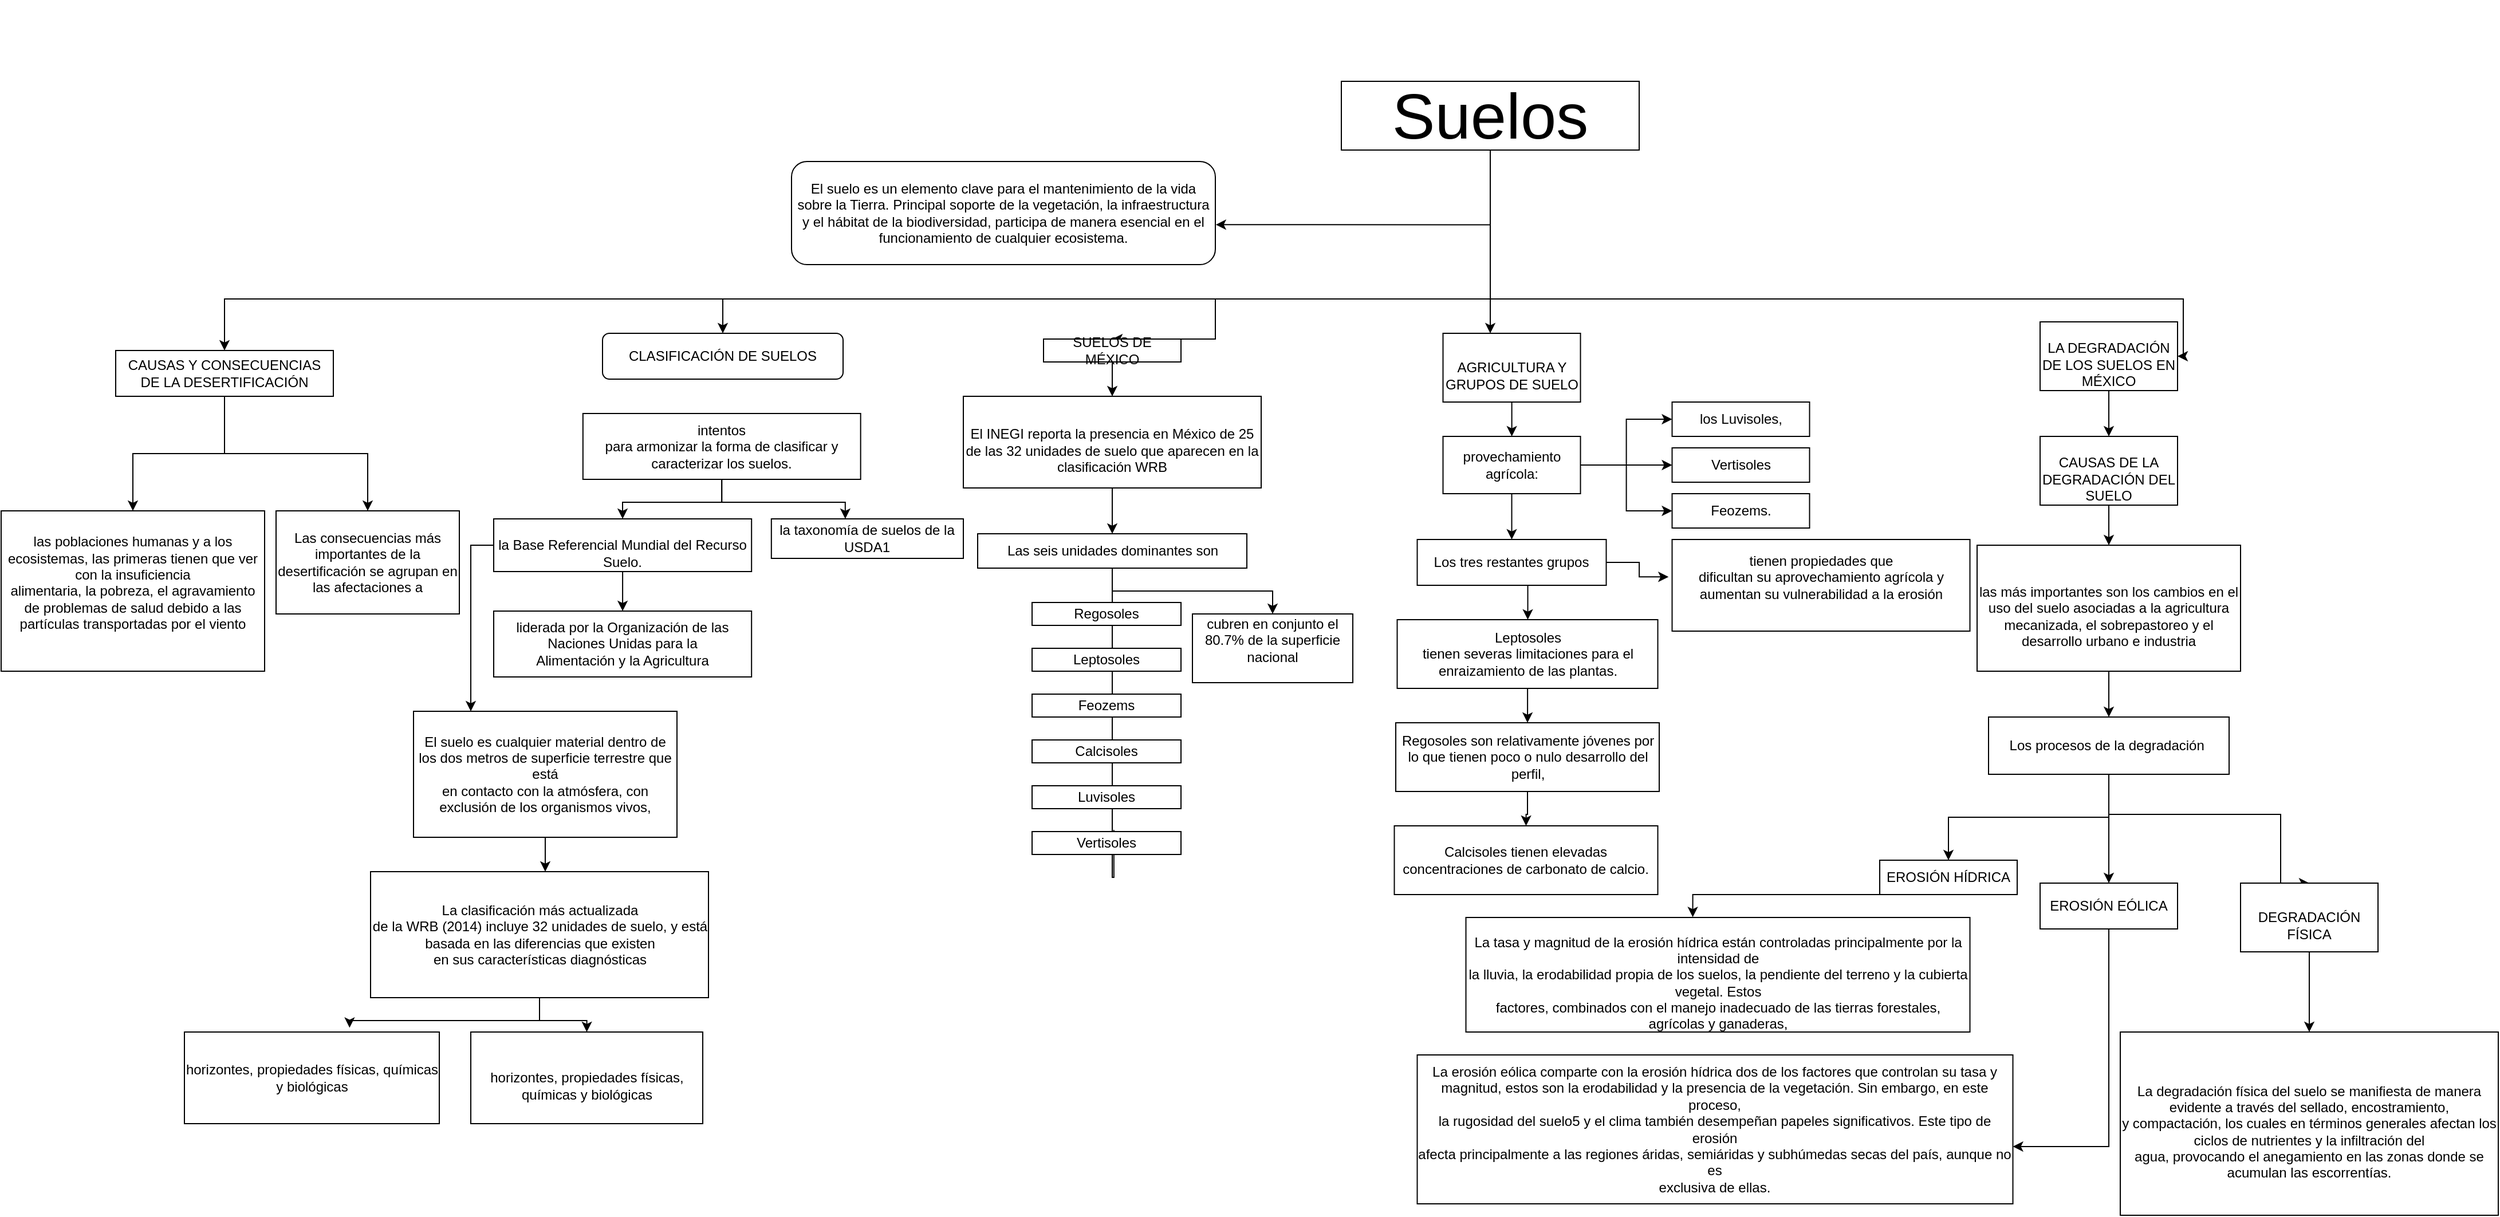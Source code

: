 <mxfile version="20.5.3" type="github">
  <diagram id="YmKn464T9NJOSNIDirGX" name="Página-1">
    <mxGraphModel dx="3390" dy="2097" grid="1" gridSize="10" guides="1" tooltips="1" connect="1" arrows="1" fold="1" page="1" pageScale="1" pageWidth="827" pageHeight="1169" math="0" shadow="0">
      <root>
        <mxCell id="0" />
        <mxCell id="1" parent="0" />
        <mxCell id="Rtp1QOuKAdaOCQPWs-3--43" value="" style="edgeStyle=orthogonalEdgeStyle;rounded=0;orthogonalLoop=1;jettySize=auto;html=1;fontSize=12;" edge="1" parent="1" source="Rtp1QOuKAdaOCQPWs-3--1" target="Rtp1QOuKAdaOCQPWs-3--42">
          <mxGeometry relative="1" as="geometry">
            <Array as="points">
              <mxPoint x="420" y="-200" />
            </Array>
          </mxGeometry>
        </mxCell>
        <mxCell id="Rtp1QOuKAdaOCQPWs-3--87" style="edgeStyle=orthogonalEdgeStyle;rounded=0;orthogonalLoop=1;jettySize=auto;html=1;fontSize=12;" edge="1" parent="1" source="Rtp1QOuKAdaOCQPWs-3--1" target="Rtp1QOuKAdaOCQPWs-3--3">
          <mxGeometry relative="1" as="geometry">
            <Array as="points">
              <mxPoint x="420" y="-250" />
              <mxPoint x="-250" y="-250" />
            </Array>
          </mxGeometry>
        </mxCell>
        <mxCell id="Rtp1QOuKAdaOCQPWs-3--91" style="edgeStyle=orthogonalEdgeStyle;rounded=0;orthogonalLoop=1;jettySize=auto;html=1;entryX=0.5;entryY=0;entryDx=0;entryDy=0;fontSize=12;" edge="1" parent="1" source="Rtp1QOuKAdaOCQPWs-3--1" target="Rtp1QOuKAdaOCQPWs-3--31">
          <mxGeometry relative="1" as="geometry">
            <Array as="points">
              <mxPoint x="420" y="-250" />
              <mxPoint x="180" y="-250" />
            </Array>
          </mxGeometry>
        </mxCell>
        <mxCell id="Rtp1QOuKAdaOCQPWs-3--139" style="edgeStyle=orthogonalEdgeStyle;rounded=0;orthogonalLoop=1;jettySize=auto;html=1;fontSize=12;" edge="1" parent="1" source="Rtp1QOuKAdaOCQPWs-3--1" target="Rtp1QOuKAdaOCQPWs-3--77">
          <mxGeometry relative="1" as="geometry">
            <Array as="points">
              <mxPoint x="420" y="-250" />
              <mxPoint x="-685" y="-250" />
            </Array>
          </mxGeometry>
        </mxCell>
        <mxCell id="Rtp1QOuKAdaOCQPWs-3--146" style="edgeStyle=orthogonalEdgeStyle;rounded=0;orthogonalLoop=1;jettySize=auto;html=1;fontSize=12;" edge="1" parent="1" source="Rtp1QOuKAdaOCQPWs-3--1" target="Rtp1QOuKAdaOCQPWs-3--54">
          <mxGeometry relative="1" as="geometry">
            <Array as="points">
              <mxPoint x="420" y="-250" />
              <mxPoint x="1025" y="-250" />
            </Array>
          </mxGeometry>
        </mxCell>
        <mxCell id="Rtp1QOuKAdaOCQPWs-3--154" style="edgeStyle=orthogonalEdgeStyle;rounded=0;orthogonalLoop=1;jettySize=auto;html=1;entryX=1.001;entryY=0.613;entryDx=0;entryDy=0;entryPerimeter=0;fontSize=12;" edge="1" parent="1" source="Rtp1QOuKAdaOCQPWs-3--1" target="Rtp1QOuKAdaOCQPWs-3--2">
          <mxGeometry relative="1" as="geometry">
            <Array as="points">
              <mxPoint x="420" y="-315" />
            </Array>
          </mxGeometry>
        </mxCell>
        <mxCell id="Rtp1QOuKAdaOCQPWs-3--1" value="&lt;font style=&quot;font-size: 56px;&quot;&gt;&lt;br&gt;&lt;span id=&quot;page505R_mcid0&quot; class=&quot;markedContent&quot;&gt;&lt;span dir=&quot;ltr&quot; role=&quot;presentation&quot; style=&quot;left: 237.165px; top: 230.156px; font-family: sans-serif; transform: scaleX(0.811);&quot;&gt;Suelos&lt;/span&gt;&lt;/span&gt;&lt;br&gt;&lt;br&gt;&lt;/font&gt;" style="rounded=0;whiteSpace=wrap;html=1;" vertex="1" parent="1">
          <mxGeometry x="290" y="-440" width="260" height="60" as="geometry" />
        </mxCell>
        <mxCell id="Rtp1QOuKAdaOCQPWs-3--2" value="El suelo es un elemento clave para el mantenimiento de la vida sobre la Tierra. Principal soporte de la vegetación, la infraestructura y el hábitat de la biodiversidad, participa de manera esencial en el funcionamiento de cualquier ecosistema." style="rounded=1;whiteSpace=wrap;fontSize=12;strokeColor=default;" vertex="1" parent="1">
          <mxGeometry x="-190" y="-370" width="370" height="90" as="geometry" />
        </mxCell>
        <mxCell id="Rtp1QOuKAdaOCQPWs-3--3" value="&lt;font style=&quot;font-size: 12px;&quot;&gt;&lt;span id=&quot;page505R_mcid0&quot; class=&quot;markedContent&quot;&gt;&lt;span dir=&quot;ltr&quot; role=&quot;presentation&quot; style=&quot;left: 509.289px; top: 833.351px; font-family: sans-serif; transform: scaleX(0.963);&quot;&gt;CLASIFICACIÓN DE SUELOS&lt;/span&gt;&lt;/span&gt;&lt;/font&gt;" style="rounded=1;whiteSpace=wrap;html=1;strokeColor=default;fontSize=12;" vertex="1" parent="1">
          <mxGeometry x="-355" y="-220" width="210" height="40" as="geometry" />
        </mxCell>
        <mxCell id="Rtp1QOuKAdaOCQPWs-3--14" value="" style="group" vertex="1" connectable="0" parent="1">
          <mxGeometry x="-450" y="-150" width="467.5" height="230" as="geometry" />
        </mxCell>
        <mxCell id="Rtp1QOuKAdaOCQPWs-3--4" value="&lt;font style=&quot;font-size: 12px;&quot;&gt;&lt;span id=&quot;page509R_mcid0&quot; class=&quot;markedContent&quot;&gt;&lt;span dir=&quot;ltr&quot; role=&quot;presentation&quot; style=&quot;left: 257.008px; top: 1187.18px; font-family: sans-serif; transform: scaleX(0.741);&quot;&gt;intentos&lt;/span&gt;&lt;br role=&quot;presentation&quot;&gt;&lt;span dir=&quot;ltr&quot; role=&quot;presentation&quot; style=&quot;left: 257.008px; top: 1221.18px; font-family: sans-serif; transform: scaleX(0.742);&quot;&gt;para armonizar la forma de clasificar y caracterizar los suelos.&lt;/span&gt;&lt;/span&gt;&lt;br&gt;&lt;/font&gt;" style="rounded=0;whiteSpace=wrap;html=1;strokeColor=default;fontSize=12;" vertex="1" parent="Rtp1QOuKAdaOCQPWs-3--14">
          <mxGeometry x="77.917" width="242.407" height="57.5" as="geometry" />
        </mxCell>
        <mxCell id="Rtp1QOuKAdaOCQPWs-3--5" value="&lt;font style=&quot;font-size: 12px;&quot;&gt;&lt;span id=&quot;page509R_mcid0&quot; class=&quot;markedContent&quot;&gt;&lt;span dir=&quot;ltr&quot; role=&quot;presentation&quot; style=&quot;left: 257.008px; top: 1221.18px; font-family: sans-serif; transform: scaleX(0.742);&quot;&gt;la taxonomía de suelos de la USDA&lt;/span&gt;&lt;span dir=&quot;ltr&quot; role=&quot;presentation&quot; style=&quot;left: 1250.11px; top: 1220.88px; font-family: sans-serif;&quot;&gt;1&lt;/span&gt;&lt;span dir=&quot;ltr&quot; role=&quot;presentation&quot; style=&quot;left: 257.011px; top: 1323.18px; font-family: sans-serif; transform: scaleX(0.727);&quot;&gt;&lt;/span&gt;&lt;/span&gt;&lt;/font&gt;" style="rounded=0;whiteSpace=wrap;html=1;strokeColor=default;fontSize=12;" vertex="1" parent="Rtp1QOuKAdaOCQPWs-3--14">
          <mxGeometry x="242.41" y="92" width="167.59" height="34.5" as="geometry" />
        </mxCell>
        <mxCell id="Rtp1QOuKAdaOCQPWs-3--13" style="edgeStyle=orthogonalEdgeStyle;rounded=0;orthogonalLoop=1;jettySize=auto;html=1;entryX=0.385;entryY=0;entryDx=0;entryDy=0;entryPerimeter=0;fontSize=12;" edge="1" parent="Rtp1QOuKAdaOCQPWs-3--14" source="Rtp1QOuKAdaOCQPWs-3--4" target="Rtp1QOuKAdaOCQPWs-3--5">
          <mxGeometry relative="1" as="geometry" />
        </mxCell>
        <mxCell id="Rtp1QOuKAdaOCQPWs-3--6" value="&lt;br&gt;&lt;font style=&quot;font-size: 12px;&quot;&gt;&lt;span id=&quot;page509R_mcid0&quot; class=&quot;markedContent&quot;&gt;&lt;span dir=&quot;ltr&quot; role=&quot;presentation&quot; style=&quot;left: 257.011px; top: 1255.18px; font-family: sans-serif; transform: scaleX(0.749);&quot;&gt;la Base Referencial Mundial del Recurso Suelo&lt;/span&gt;&lt;span dir=&quot;ltr&quot; role=&quot;presentation&quot; style=&quot;left: 257.011px; top: 1289.18px; font-family: sans-serif; transform: scaleX(0.772);&quot;&gt;.&lt;/span&gt;&lt;span dir=&quot;ltr&quot; role=&quot;presentation&quot; style=&quot;left: 257.011px; top: 1323.18px; font-family: sans-serif; transform: scaleX(0.727);&quot;&gt;&lt;/span&gt;&lt;/span&gt;&lt;/font&gt;&lt;br&gt;" style="rounded=0;whiteSpace=wrap;html=1;strokeColor=default;fontSize=12;" vertex="1" parent="Rtp1QOuKAdaOCQPWs-3--14">
          <mxGeometry y="92" width="225.093" height="46" as="geometry" />
        </mxCell>
        <mxCell id="Rtp1QOuKAdaOCQPWs-3--12" style="edgeStyle=orthogonalEdgeStyle;rounded=0;orthogonalLoop=1;jettySize=auto;html=1;entryX=0.5;entryY=0;entryDx=0;entryDy=0;fontSize=12;" edge="1" parent="Rtp1QOuKAdaOCQPWs-3--14" source="Rtp1QOuKAdaOCQPWs-3--4" target="Rtp1QOuKAdaOCQPWs-3--6">
          <mxGeometry relative="1" as="geometry" />
        </mxCell>
        <mxCell id="Rtp1QOuKAdaOCQPWs-3--7" value="&lt;font style=&quot;font-size: 12px;&quot;&gt;&lt;span id=&quot;page509R_mcid0&quot; class=&quot;markedContent&quot;&gt;&lt;span dir=&quot;ltr&quot; role=&quot;presentation&quot; style=&quot;left: 257.011px; top: 1289.18px; font-family: sans-serif; transform: scaleX(0.772);&quot;&gt;liderada por la Organización de las Naciones Unidas para la&lt;/span&gt;&lt;br role=&quot;presentation&quot;&gt;&lt;span dir=&quot;ltr&quot; role=&quot;presentation&quot; style=&quot;left: 257.011px; top: 1323.18px; font-family: sans-serif; transform: scaleX(0.727);&quot;&gt;Alimentación y la Agricultura&lt;/span&gt;&lt;/span&gt;&lt;/font&gt;&lt;br&gt;" style="rounded=0;whiteSpace=wrap;html=1;strokeColor=default;fontSize=12;" vertex="1" parent="Rtp1QOuKAdaOCQPWs-3--14">
          <mxGeometry y="172.5" width="225.093" height="57.5" as="geometry" />
        </mxCell>
        <mxCell id="Rtp1QOuKAdaOCQPWs-3--11" value="" style="edgeStyle=orthogonalEdgeStyle;rounded=0;orthogonalLoop=1;jettySize=auto;html=1;fontSize=12;" edge="1" parent="Rtp1QOuKAdaOCQPWs-3--14" source="Rtp1QOuKAdaOCQPWs-3--6" target="Rtp1QOuKAdaOCQPWs-3--7">
          <mxGeometry relative="1" as="geometry" />
        </mxCell>
        <mxCell id="Rtp1QOuKAdaOCQPWs-3--18" style="edgeStyle=orthogonalEdgeStyle;rounded=0;orthogonalLoop=1;jettySize=auto;html=1;fontSize=12;" edge="1" parent="1" source="Rtp1QOuKAdaOCQPWs-3--6" target="Rtp1QOuKAdaOCQPWs-3--19">
          <mxGeometry relative="1" as="geometry">
            <mxPoint x="-707.5" y="290" as="targetPoint" />
            <Array as="points">
              <mxPoint x="-470" y="-35" />
            </Array>
          </mxGeometry>
        </mxCell>
        <mxCell id="Rtp1QOuKAdaOCQPWs-3--157" value="" style="edgeStyle=orthogonalEdgeStyle;rounded=0;orthogonalLoop=1;jettySize=auto;html=1;fontSize=12;" edge="1" parent="1" source="Rtp1QOuKAdaOCQPWs-3--19" target="Rtp1QOuKAdaOCQPWs-3--24">
          <mxGeometry relative="1" as="geometry">
            <Array as="points">
              <mxPoint x="-405" y="250" />
              <mxPoint x="-405" y="250" />
            </Array>
          </mxGeometry>
        </mxCell>
        <mxCell id="Rtp1QOuKAdaOCQPWs-3--19" value="E&lt;span id=&quot;page511R_mcid0&quot; class=&quot;markedContent&quot;&gt;&lt;font style=&quot;font-size: 12px;&quot;&gt;&lt;span dir=&quot;ltr&quot; role=&quot;presentation&quot; style=&quot;left: 128.504px; top: 160.705px; font-family: sans-serif; transform: scaleX(0.727);&quot;&gt;l suelo es cualquier material dentro de los dos metros de superficie terrestre que está&lt;/span&gt;&lt;/font&gt;&lt;br role=&quot;presentation&quot;&gt;&lt;font style=&quot;font-size: 12px;&quot;&gt;&lt;span dir=&quot;ltr&quot; role=&quot;presentation&quot; style=&quot;left: 128.504px; top: 193.345px; font-family: sans-serif; transform: scaleX(0.756);&quot;&gt;en contacto con la atmósfera, con exclusión de los organismos vivos,&lt;/span&gt;&lt;/font&gt;&lt;/span&gt;" style="rounded=0;whiteSpace=wrap;html=1;strokeColor=default;fontSize=12;" vertex="1" parent="1">
          <mxGeometry x="-520" y="110" width="230" height="110" as="geometry" />
        </mxCell>
        <mxCell id="Rtp1QOuKAdaOCQPWs-3--33" value="" style="edgeStyle=orthogonalEdgeStyle;rounded=0;orthogonalLoop=1;jettySize=auto;html=1;fontSize=12;" edge="1" parent="1" source="Rtp1QOuKAdaOCQPWs-3--31" target="Rtp1QOuKAdaOCQPWs-3--32">
          <mxGeometry relative="1" as="geometry" />
        </mxCell>
        <mxCell id="Rtp1QOuKAdaOCQPWs-3--31" value="&lt;font style=&quot;font-size: 12px;&quot;&gt;&lt;span id=&quot;page511R_mcid0&quot; class=&quot;markedContent&quot;&gt;&lt;span dir=&quot;ltr&quot; role=&quot;presentation&quot; style=&quot;left: 861.312px; top: 564.398px; font-family: sans-serif; transform: scaleX(0.948);&quot;&gt;SUELOS DE MÉXICO&lt;/span&gt;&lt;/span&gt;&lt;/font&gt;" style="rounded=0;whiteSpace=wrap;html=1;strokeColor=default;fontSize=12;" vertex="1" parent="1">
          <mxGeometry x="30" y="-215" width="120" height="20" as="geometry" />
        </mxCell>
        <mxCell id="Rtp1QOuKAdaOCQPWs-3--37" value="" style="edgeStyle=orthogonalEdgeStyle;rounded=0;orthogonalLoop=1;jettySize=auto;html=1;fontSize=12;" edge="1" parent="1" source="Rtp1QOuKAdaOCQPWs-3--32" target="Rtp1QOuKAdaOCQPWs-3--36">
          <mxGeometry relative="1" as="geometry" />
        </mxCell>
        <mxCell id="Rtp1QOuKAdaOCQPWs-3--32" value="&lt;br&gt;&lt;span style=&quot;&quot; id=&quot;page511R_mcid0&quot; class=&quot;markedContent&quot;&gt;&lt;font style=&quot;font-size: 12px;&quot;&gt;&lt;span dir=&quot;ltr&quot; role=&quot;presentation&quot; style=&quot;left: 128.504px; top: 634.892px; font-family: sans-serif; transform: scaleX(0.798);&quot;&gt;El INEGI reporta la presencia en México de 25 de las 32 unidades de suelo que aparecen en la&lt;/span&gt;&lt;/font&gt;&lt;br role=&quot;presentation&quot;&gt;&lt;font style=&quot;font-size: 12px;&quot;&gt;&lt;span dir=&quot;ltr&quot; role=&quot;presentation&quot; style=&quot;left: 128.504px; top: 667.532px; font-family: sans-serif; transform: scaleX(0.764);&quot;&gt;clasificación WRB&lt;/span&gt;&lt;/font&gt;&lt;/span&gt;" style="whiteSpace=wrap;html=1;rounded=0;" vertex="1" parent="1">
          <mxGeometry x="-40" y="-165" width="260" height="80" as="geometry" />
        </mxCell>
        <mxCell id="Rtp1QOuKAdaOCQPWs-3--112" style="edgeStyle=orthogonalEdgeStyle;rounded=0;orthogonalLoop=1;jettySize=auto;html=1;entryX=0.549;entryY=-0.092;entryDx=0;entryDy=0;entryPerimeter=0;fontSize=12;" edge="1" parent="1" source="Rtp1QOuKAdaOCQPWs-3--36" target="Rtp1QOuKAdaOCQPWs-3--105">
          <mxGeometry relative="1" as="geometry">
            <Array as="points">
              <mxPoint x="90" y="255" />
              <mxPoint x="91" y="255" />
            </Array>
          </mxGeometry>
        </mxCell>
        <mxCell id="Rtp1QOuKAdaOCQPWs-3--113" style="edgeStyle=orthogonalEdgeStyle;rounded=0;orthogonalLoop=1;jettySize=auto;html=1;fontSize=12;" edge="1" parent="1" source="Rtp1QOuKAdaOCQPWs-3--36" target="Rtp1QOuKAdaOCQPWs-3--114">
          <mxGeometry relative="1" as="geometry">
            <mxPoint x="210" y="75" as="targetPoint" />
          </mxGeometry>
        </mxCell>
        <mxCell id="Rtp1QOuKAdaOCQPWs-3--36" value="&lt;font style=&quot;font-size: 12px;&quot;&gt;&lt;span id=&quot;page511R_mcid0&quot; class=&quot;markedContent&quot;&gt;&lt;font style=&quot;font-size: 12px;&quot;&gt;&lt;span dir=&quot;ltr&quot; role=&quot;presentation&quot; style=&quot;left: 363.875px; top: 798.092px; font-family: sans-serif; transform: scaleX(0.78);&quot;&gt;Las seis unidades dominantes son&lt;/span&gt;&lt;/font&gt;&lt;/span&gt;&lt;/font&gt;" style="whiteSpace=wrap;html=1;rounded=0;" vertex="1" parent="1">
          <mxGeometry x="-27.5" y="-45" width="235" height="30" as="geometry" />
        </mxCell>
        <mxCell id="Rtp1QOuKAdaOCQPWs-3--72" style="edgeStyle=orthogonalEdgeStyle;rounded=0;orthogonalLoop=1;jettySize=auto;html=1;fontSize=12;" edge="1" parent="1" source="Rtp1QOuKAdaOCQPWs-3--54" target="Rtp1QOuKAdaOCQPWs-3--73">
          <mxGeometry relative="1" as="geometry">
            <mxPoint x="-10" y="-500" as="targetPoint" />
          </mxGeometry>
        </mxCell>
        <mxCell id="Rtp1QOuKAdaOCQPWs-3--54" value="&lt;br&gt;&lt;font style=&quot;font-size: 12px;&quot;&gt;&lt;span id=&quot;page516R_mcid0&quot; class=&quot;markedContent&quot;&gt;&lt;span dir=&quot;ltr&quot; role=&quot;presentation&quot; style=&quot;left: 372.531px; top: 786.5px; font-family: sans-serif; transform: scaleX(0.996);&quot;&gt;LA DEGRADACIÓN DE LOS SUELOS EN MÉXICO&lt;/span&gt;&lt;/span&gt;&lt;/font&gt;&lt;br&gt;" style="whiteSpace=wrap;html=1;rounded=0;" vertex="1" parent="1">
          <mxGeometry x="900" y="-230" width="120" height="60" as="geometry" />
        </mxCell>
        <mxCell id="Rtp1QOuKAdaOCQPWs-3--64" style="edgeStyle=orthogonalEdgeStyle;rounded=0;orthogonalLoop=1;jettySize=auto;html=1;fontSize=12;" edge="1" parent="1" source="Rtp1QOuKAdaOCQPWs-3--56" target="Rtp1QOuKAdaOCQPWs-3--65">
          <mxGeometry relative="1" as="geometry">
            <mxPoint x="-330" y="-690" as="targetPoint" />
          </mxGeometry>
        </mxCell>
        <mxCell id="Rtp1QOuKAdaOCQPWs-3--150" style="edgeStyle=orthogonalEdgeStyle;rounded=0;orthogonalLoop=1;jettySize=auto;html=1;entryX=0.5;entryY=0;entryDx=0;entryDy=0;fontSize=12;" edge="1" parent="1" source="Rtp1QOuKAdaOCQPWs-3--56" target="Rtp1QOuKAdaOCQPWs-3--59">
          <mxGeometry relative="1" as="geometry" />
        </mxCell>
        <mxCell id="Rtp1QOuKAdaOCQPWs-3--152" style="edgeStyle=orthogonalEdgeStyle;rounded=0;orthogonalLoop=1;jettySize=auto;html=1;entryX=0.5;entryY=0;entryDx=0;entryDy=0;fontSize=12;" edge="1" parent="1" source="Rtp1QOuKAdaOCQPWs-3--56" target="Rtp1QOuKAdaOCQPWs-3--69">
          <mxGeometry relative="1" as="geometry">
            <Array as="points">
              <mxPoint x="960" y="200" />
              <mxPoint x="1110" y="200" />
            </Array>
          </mxGeometry>
        </mxCell>
        <mxCell id="Rtp1QOuKAdaOCQPWs-3--56" value="&lt;span id=&quot;page516R_mcid0&quot; class=&quot;markedContent&quot;&gt;&lt;font style=&quot;font-size: 12px;&quot;&gt;&lt;span dir=&quot;ltr&quot; role=&quot;presentation&quot; style=&quot;left: 104.308px; top: 842.8px; font-family: sans-serif; transform: scaleX(0.843);&quot;&gt;Los procesos de la degradación&amp;nbsp;&lt;/span&gt;&lt;/font&gt;&lt;font style=&quot;font-size: 12px;&quot;&gt;&lt;span dir=&quot;ltr&quot; role=&quot;presentation&quot; style=&quot;left: 104.308px; top: 947.305px; font-family: sans-serif; transform: scaleX(0.726);&quot;&gt;&lt;/span&gt;&lt;/font&gt;&lt;/span&gt;" style="whiteSpace=wrap;html=1;rounded=0;" vertex="1" parent="1">
          <mxGeometry x="855" y="115" width="210" height="50" as="geometry" />
        </mxCell>
        <mxCell id="Rtp1QOuKAdaOCQPWs-3--151" style="edgeStyle=orthogonalEdgeStyle;rounded=0;orthogonalLoop=1;jettySize=auto;html=1;entryX=0.45;entryY=-0.003;entryDx=0;entryDy=0;entryPerimeter=0;fontSize=12;" edge="1" parent="1" source="Rtp1QOuKAdaOCQPWs-3--59" target="Rtp1QOuKAdaOCQPWs-3--61">
          <mxGeometry relative="1" as="geometry">
            <Array as="points">
              <mxPoint x="597" y="270" />
            </Array>
          </mxGeometry>
        </mxCell>
        <mxCell id="Rtp1QOuKAdaOCQPWs-3--59" value="&lt;font style=&quot;font-size: 12px;&quot;&gt;&lt;span id=&quot;page535R_mcid0&quot; class=&quot;markedContent&quot;&gt;&lt;span dir=&quot;ltr&quot; role=&quot;presentation&quot; style=&quot;left: 715.541px; top: 609.869px; font-family: sans-serif; transform: scaleX(0.934);&quot;&gt;EROSIÓN HÍDRICA&lt;/span&gt;&lt;/span&gt;&lt;/font&gt;" style="rounded=0;whiteSpace=wrap;html=1;strokeColor=default;fontSize=12;" vertex="1" parent="1">
          <mxGeometry x="760" y="240" width="120" height="30" as="geometry" />
        </mxCell>
        <mxCell id="Rtp1QOuKAdaOCQPWs-3--61" value="&lt;br&gt;&lt;span id=&quot;page535R_mcid0&quot; class=&quot;markedContent&quot;&gt;&lt;font style=&quot;font-size: 12px;&quot;&gt;&lt;span dir=&quot;ltr&quot; role=&quot;presentation&quot; style=&quot;left: 104.476px; top: 658.625px; font-family: sans-serif; transform: scaleX(0.78);&quot;&gt;La tasa y magnitud de la erosión hídrica están controladas principalmente por la intensidad de&lt;/span&gt;&lt;/font&gt;&lt;br role=&quot;presentation&quot;&gt;&lt;span dir=&quot;ltr&quot; role=&quot;presentation&quot; style=&quot;left: 104.476px; top: 684.751px; font-family: sans-serif; transform: scaleX(0.719);&quot;&gt;la lluvia, la erodabilidad propia de los suelos, la pendiente del terreno y la cubierta vegetal. Estos&lt;/span&gt;&lt;br role=&quot;presentation&quot;&gt;&lt;font style=&quot;font-size: 12px;&quot;&gt;&lt;span dir=&quot;ltr&quot; role=&quot;presentation&quot; style=&quot;left: 104.476px; top: 710.878px; font-family: sans-serif; transform: scaleX(0.772);&quot;&gt;factores, combinados con el manejo inadecuado de las tierras forestales, agrícolas y ganaderas,&lt;/span&gt;&lt;/font&gt;&lt;/span&gt;" style="rounded=0;whiteSpace=wrap;html=1;strokeColor=default;fontSize=12;" vertex="1" parent="1">
          <mxGeometry x="398.75" y="290" width="440" height="100" as="geometry" />
        </mxCell>
        <mxCell id="Rtp1QOuKAdaOCQPWs-3--67" value="" style="edgeStyle=orthogonalEdgeStyle;rounded=0;orthogonalLoop=1;jettySize=auto;html=1;fontSize=12;" edge="1" parent="1" source="Rtp1QOuKAdaOCQPWs-3--65" target="Rtp1QOuKAdaOCQPWs-3--66">
          <mxGeometry relative="1" as="geometry">
            <Array as="points">
              <mxPoint x="960" y="490" />
              <mxPoint x="720" y="490" />
            </Array>
          </mxGeometry>
        </mxCell>
        <mxCell id="Rtp1QOuKAdaOCQPWs-3--65" value="&lt;font style=&quot;font-size: 12px;&quot;&gt;&lt;span id=&quot;page535R_mcid0&quot; class=&quot;markedContent&quot;&gt;&lt;span dir=&quot;ltr&quot; role=&quot;presentation&quot; style=&quot;left: 728.528px; top: 918.967px; font-family: sans-serif; transform: scaleX(0.937);&quot;&gt;EROSIÓN EÓLICA&lt;/span&gt;&lt;/span&gt;&lt;/font&gt;" style="rounded=0;whiteSpace=wrap;html=1;strokeColor=default;fontSize=12;" vertex="1" parent="1">
          <mxGeometry x="900" y="260" width="120" height="40" as="geometry" />
        </mxCell>
        <mxCell id="Rtp1QOuKAdaOCQPWs-3--66" value="&lt;font style=&quot;font-size: 12px;&quot;&gt;&lt;br&gt;&lt;span id=&quot;page535R_mcid0&quot; class=&quot;markedContent&quot;&gt;&lt;span dir=&quot;ltr&quot; role=&quot;presentation&quot; style=&quot;left: 104.476px; top: 975.451px; font-family: sans-serif; transform: scaleX(0.789);&quot;&gt;La erosión eólica comparte con la erosión hídrica dos de los factores que controlan su tasa y&lt;/span&gt;&lt;br role=&quot;presentation&quot;&gt;&lt;span dir=&quot;ltr&quot; role=&quot;presentation&quot; style=&quot;left: 104.476px; top: 1001.58px; font-family: sans-serif; transform: scaleX(0.748);&quot;&gt;magnitud, estos son la erodabilidad y la presencia de la vegetación. Sin embargo, en este proceso,&lt;/span&gt;&lt;br role=&quot;presentation&quot;&gt;&lt;span dir=&quot;ltr&quot; role=&quot;presentation&quot; style=&quot;left: 104.476px; top: 1027.7px; font-family: sans-serif; transform: scaleX(0.737);&quot;&gt;la rugosidad del suelo&lt;/span&gt;&lt;span dir=&quot;ltr&quot; role=&quot;presentation&quot; style=&quot;left: 284.171px; top: 1027.46px; font-family: sans-serif;&quot;&gt;5&lt;/span&gt;&lt;span dir=&quot;ltr&quot; role=&quot;presentation&quot; style=&quot;left: 291.143px; top: 1027.46px; font-family: sans-serif;&quot;&gt; &lt;/span&gt;&lt;span dir=&quot;ltr&quot; role=&quot;presentation&quot; style=&quot;left: 296.791px; top: 1027.7px; font-family: sans-serif; transform: scaleX(0.757);&quot;&gt;y el clima también desempeñan papeles significativos. Este tipo de erosión&lt;/span&gt;&lt;br role=&quot;presentation&quot;&gt;&lt;span dir=&quot;ltr&quot; role=&quot;presentation&quot; style=&quot;left: 104.47px; top: 1053.83px; font-family: sans-serif; transform: scaleX(0.756);&quot;&gt;afecta principalmente a las regiones áridas, semiáridas y subhúmedas secas del país, aunque no es&lt;/span&gt;&lt;br role=&quot;presentation&quot;&gt;&lt;span dir=&quot;ltr&quot; role=&quot;presentation&quot; style=&quot;left: 104.47px; top: 1079.96px; font-family: sans-serif; transform: scaleX(0.719);&quot;&gt;exclusiva de ellas.&lt;/span&gt;&lt;/span&gt;&lt;br&gt;&lt;br&gt;&lt;/font&gt;" style="whiteSpace=wrap;html=1;rounded=0;" vertex="1" parent="1">
          <mxGeometry x="356.25" y="410" width="520" height="130" as="geometry" />
        </mxCell>
        <mxCell id="Rtp1QOuKAdaOCQPWs-3--70" style="edgeStyle=orthogonalEdgeStyle;rounded=0;orthogonalLoop=1;jettySize=auto;html=1;fontSize=12;" edge="1" parent="1" source="Rtp1QOuKAdaOCQPWs-3--69" target="Rtp1QOuKAdaOCQPWs-3--71">
          <mxGeometry relative="1" as="geometry">
            <mxPoint x="-620" y="-660" as="targetPoint" />
          </mxGeometry>
        </mxCell>
        <mxCell id="Rtp1QOuKAdaOCQPWs-3--69" value="&lt;br&gt;&lt;font style=&quot;font-size: 12px;&quot;&gt;&lt;span id=&quot;page555R_mcid0&quot; class=&quot;markedContent&quot;&gt;&lt;span dir=&quot;ltr&quot; role=&quot;presentation&quot; style=&quot;left: 775.025px; top: 953.816px; font-family: sans-serif; transform: scaleX(0.952);&quot;&gt;DEGRADACIÓN FÍSICA&lt;/span&gt;&lt;/span&gt;&lt;/font&gt;&lt;br&gt;" style="rounded=0;whiteSpace=wrap;html=1;strokeColor=default;fontSize=12;" vertex="1" parent="1">
          <mxGeometry x="1075" y="260" width="120" height="60" as="geometry" />
        </mxCell>
        <mxCell id="Rtp1QOuKAdaOCQPWs-3--71" value="&lt;br&gt;&lt;span id=&quot;page555R_mcid0&quot; class=&quot;markedContent&quot;&gt;&lt;font style=&quot;font-size: 12px;&quot;&gt;&lt;span dir=&quot;ltr&quot; role=&quot;presentation&quot; style=&quot;left: 208.615px; top: 1010.67px; font-family: sans-serif; transform: scaleX(0.719);&quot;&gt;La degradación física del suelo se manifiesta de manera evidente a través del sellado, encostramiento,&lt;/span&gt;&lt;/font&gt;&lt;br role=&quot;presentation&quot;&gt;&lt;span dir=&quot;ltr&quot; role=&quot;presentation&quot; style=&quot;left: 208.615px; top: 1036.79px; font-family: sans-serif; transform: scaleX(0.712);&quot;&gt;y compactación, los cuales en términos generales afectan los ciclos de nutrientes y la infiltración del&lt;/span&gt;&lt;br role=&quot;presentation&quot;&gt;&lt;font style=&quot;font-size: 12px;&quot;&gt;&lt;span dir=&quot;ltr&quot; role=&quot;presentation&quot; style=&quot;left: 208.615px; top: 1062.92px; font-family: sans-serif; transform: scaleX(0.775);&quot;&gt;agua, provocando el anegamiento en las zonas donde se acumulan las escorrentías.&lt;/span&gt;&lt;/font&gt;&lt;/span&gt;" style="rounded=0;whiteSpace=wrap;html=1;strokeColor=default;fontSize=12;" vertex="1" parent="1">
          <mxGeometry x="970" y="390" width="330" height="160" as="geometry" />
        </mxCell>
        <mxCell id="Rtp1QOuKAdaOCQPWs-3--75" value="" style="edgeStyle=orthogonalEdgeStyle;rounded=0;orthogonalLoop=1;jettySize=auto;html=1;fontSize=12;" edge="1" parent="1" source="Rtp1QOuKAdaOCQPWs-3--73" target="Rtp1QOuKAdaOCQPWs-3--74">
          <mxGeometry relative="1" as="geometry" />
        </mxCell>
        <mxCell id="Rtp1QOuKAdaOCQPWs-3--73" value="&lt;br&gt;&lt;font style=&quot;font-size: 12px;&quot;&gt;&lt;span id=&quot;page558R_mcid0&quot; class=&quot;markedContent&quot;&gt;&lt;span dir=&quot;ltr&quot; role=&quot;presentation&quot; style=&quot;left: 448.878px; top: 1169.74px; font-family: sans-serif; transform: scaleX(0.957);&quot;&gt;CAUSAS DE LA DEGRADACIÓN DEL SUELO&lt;/span&gt;&lt;/span&gt;&lt;/font&gt;&lt;br&gt;" style="rounded=0;whiteSpace=wrap;html=1;strokeColor=default;fontSize=12;" vertex="1" parent="1">
          <mxGeometry x="900" y="-130" width="120" height="60" as="geometry" />
        </mxCell>
        <mxCell id="Rtp1QOuKAdaOCQPWs-3--155" value="" style="edgeStyle=orthogonalEdgeStyle;rounded=0;orthogonalLoop=1;jettySize=auto;html=1;fontSize=12;" edge="1" parent="1" source="Rtp1QOuKAdaOCQPWs-3--74" target="Rtp1QOuKAdaOCQPWs-3--56">
          <mxGeometry relative="1" as="geometry" />
        </mxCell>
        <mxCell id="Rtp1QOuKAdaOCQPWs-3--74" value="&lt;br&gt;&lt;span id=&quot;page558R_mcid0&quot; class=&quot;markedContent&quot;&gt;&lt;span dir=&quot;ltr&quot; role=&quot;presentation&quot; style=&quot;left: 104.308px; top: 1258.97px; font-family: sans-serif; transform: scaleX(0.789);&quot;&gt;las más importantes son los cambios en el uso del suelo asociadas a la agricultura&lt;/span&gt;&lt;br role=&quot;presentation&quot;&gt;&lt;span dir=&quot;ltr&quot; role=&quot;presentation&quot; style=&quot;left: 104.308px; top: 1287.31px; font-family: sans-serif; transform: scaleX(0.755);&quot;&gt;mecanizada, el sobrepastoreo y el desarrollo urbano e industria&lt;/span&gt;&lt;/span&gt;&lt;br&gt;" style="whiteSpace=wrap;html=1;rounded=0;" vertex="1" parent="1">
          <mxGeometry x="845" y="-35" width="230" height="110" as="geometry" />
        </mxCell>
        <mxCell id="Rtp1QOuKAdaOCQPWs-3--90" value="" style="group" vertex="1" connectable="0" parent="1">
          <mxGeometry x="-880" y="-245" width="440" height="320" as="geometry" />
        </mxCell>
        <mxCell id="Rtp1QOuKAdaOCQPWs-3--77" value="&lt;font style=&quot;font-size: 12px;&quot;&gt;&lt;span id=&quot;page570R_mcid0&quot; class=&quot;markedContent&quot;&gt;&lt;span dir=&quot;ltr&quot; role=&quot;presentation&quot; style=&quot;left: 326.155px; top: 130.464px; font-family: sans-serif; transform: scaleX(0.933);&quot;&gt;CAUSAS Y CONSECUENCIAS DE LA DESERTIFICACIÓN&lt;/span&gt;&lt;/span&gt;&lt;/font&gt;" style="rounded=0;whiteSpace=wrap;html=1;strokeColor=default;fontSize=12;" vertex="1" parent="Rtp1QOuKAdaOCQPWs-3--90">
          <mxGeometry x="100" y="40" width="190" height="40" as="geometry" />
        </mxCell>
        <mxCell id="Rtp1QOuKAdaOCQPWs-3--79" value="&lt;br&gt;&lt;span id=&quot;page570R_mcid0&quot; class=&quot;markedContent&quot;&gt;&lt;span dir=&quot;ltr&quot; role=&quot;presentation&quot; style=&quot;left: 104.308px; top: 503.037px; font-family: sans-serif; transform: scaleX(0.834);&quot;&gt;Las consecuencias más importantes de la desertificación se agrupan en las afectaciones a&lt;/span&gt;&lt;br role=&quot;presentation&quot;&gt;&lt;br&gt;&lt;/span&gt;&lt;font style=&quot;font-size: 12px;&quot;&gt;&lt;span id=&quot;page572R_mcid0&quot; class=&quot;markedContent&quot;&gt;&lt;span dir=&quot;ltr&quot; role=&quot;presentation&quot; style=&quot;left: 208.615px; top: 130.446px; font-family: sans-serif; transform: scaleX(0.734);&quot;&gt;&lt;/span&gt;&lt;/span&gt;&lt;/font&gt;" style="rounded=0;whiteSpace=wrap;html=1;strokeColor=default;fontSize=12;" vertex="1" parent="Rtp1QOuKAdaOCQPWs-3--90">
          <mxGeometry x="240" y="180" width="160" height="90" as="geometry" />
        </mxCell>
        <mxCell id="Rtp1QOuKAdaOCQPWs-3--78" style="edgeStyle=orthogonalEdgeStyle;rounded=0;orthogonalLoop=1;jettySize=auto;html=1;fontSize=12;exitX=0.5;exitY=1;exitDx=0;exitDy=0;" edge="1" parent="Rtp1QOuKAdaOCQPWs-3--90" source="Rtp1QOuKAdaOCQPWs-3--77" target="Rtp1QOuKAdaOCQPWs-3--79">
          <mxGeometry relative="1" as="geometry">
            <mxPoint x="380" y="210" as="targetPoint" />
          </mxGeometry>
        </mxCell>
        <mxCell id="Rtp1QOuKAdaOCQPWs-3--81" value="&#xa;&lt;span id=&quot;page570R_mcid0&quot; class=&quot;markedContent&quot;&gt;&lt;span dir=&quot;ltr&quot; role=&quot;presentation&quot; style=&quot;left: 104.308px; top: 531.371px; font-family: sans-serif; transform: scaleX(0.789);&quot;&gt;las poblaciones humanas y a los ecosistemas, las primeras tienen que ver con la insuficiencia&lt;/span&gt;&lt;br role=&quot;presentation&quot;&gt;&lt;font style=&quot;font-size: 12px;&quot;&gt;&lt;span dir=&quot;ltr&quot; role=&quot;presentation&quot; style=&quot;left: 104.308px; top: 559.705px; font-family: sans-serif; transform: scaleX(0.743);&quot;&gt;alimentaria,&lt;/span&gt;&lt;span dir=&quot;ltr&quot; role=&quot;presentation&quot; style=&quot;left: 203.145px; top: 559.705px; font-family: sans-serif;&quot;&gt; &lt;/span&gt;&lt;span dir=&quot;ltr&quot; role=&quot;presentation&quot; style=&quot;left: 215.859px; top: 559.705px; font-family: sans-serif; transform: scaleX(0.641);&quot;&gt;la&lt;/span&gt;&lt;span dir=&quot;ltr&quot; role=&quot;presentation&quot; style=&quot;left: 230.063px; top: 559.705px; font-family: sans-serif;&quot;&gt; &lt;/span&gt;&lt;span dir=&quot;ltr&quot; role=&quot;presentation&quot; style=&quot;left: 242.776px; top: 559.705px; font-family: sans-serif; transform: scaleX(0.818);&quot;&gt;pobreza,&lt;/span&gt;&lt;span dir=&quot;ltr&quot; role=&quot;presentation&quot; style=&quot;left: 315.267px; top: 559.705px; font-family: sans-serif;&quot;&gt; &lt;/span&gt;&lt;span dir=&quot;ltr&quot; role=&quot;presentation&quot; style=&quot;left: 327.98px; top: 559.705px; font-family: sans-serif; transform: scaleX(0.642);&quot;&gt;el&lt;/span&gt;&lt;span dir=&quot;ltr&quot; role=&quot;presentation&quot; style=&quot;left: 342.221px; top: 559.705px; font-family: sans-serif;&quot;&gt; &lt;/span&gt;&lt;span dir=&quot;ltr&quot; role=&quot;presentation&quot; style=&quot;left: 354.935px; top: 559.705px; font-family: sans-serif; transform: scaleX(0.87);&quot;&gt;agravamiento&lt;/span&gt;&lt;span dir=&quot;ltr&quot; role=&quot;presentation&quot; style=&quot;left: 470.662px; top: 559.705px; font-family: sans-serif;&quot;&gt; &lt;/span&gt;&lt;span dir=&quot;ltr&quot; role=&quot;presentation&quot; style=&quot;left: 483.376px; top: 559.705px; font-family: sans-serif; transform: scaleX(0.926);&quot;&gt;de&lt;/span&gt;&lt;span dir=&quot;ltr&quot; role=&quot;presentation&quot; style=&quot;left: 503.909px; top: 559.705px; font-family: sans-serif;&quot;&gt; &lt;/span&gt;&lt;span dir=&quot;ltr&quot; role=&quot;presentation&quot; style=&quot;left: 516.622px; top: 559.705px; font-family: sans-serif; transform: scaleX(0.884);&quot;&gt;problemas&lt;/span&gt;&lt;span dir=&quot;ltr&quot; role=&quot;presentation&quot; style=&quot;left: 604.752px; top: 559.705px; font-family: sans-serif;&quot;&gt; &lt;/span&gt;&lt;span dir=&quot;ltr&quot; role=&quot;presentation&quot; style=&quot;left: 617.465px; top: 559.705px; font-family: sans-serif; transform: scaleX(0.926);&quot;&gt;de&lt;/span&gt;&lt;span dir=&quot;ltr&quot; role=&quot;presentation&quot; style=&quot;left: 637.998px; top: 559.705px; font-family: sans-serif;&quot;&gt; &lt;/span&gt;&lt;span dir=&quot;ltr&quot; role=&quot;presentation&quot; style=&quot;left: 650.712px; top: 559.705px; font-family: sans-serif; transform: scaleX(0.793);&quot;&gt;salud&lt;/span&gt;&lt;span dir=&quot;ltr&quot; role=&quot;presentation&quot; style=&quot;left: 694.685px; top: 559.705px; font-family: sans-serif;&quot;&gt; &lt;/span&gt;&lt;span dir=&quot;ltr&quot; role=&quot;presentation&quot; style=&quot;left: 707.398px; top: 559.705px; font-family: sans-serif; transform: scaleX(0.854);&quot;&gt;debido&lt;/span&gt;&lt;span dir=&quot;ltr&quot; role=&quot;presentation&quot; style=&quot;left: 764.158px; top: 559.705px; font-family: sans-serif;&quot;&gt; &lt;/span&gt;&lt;span dir=&quot;ltr&quot; role=&quot;presentation&quot; style=&quot;left: 776.872px; top: 559.705px; font-family: sans-serif;&quot;&gt;a&lt;/span&gt;&lt;span dir=&quot;ltr&quot; role=&quot;presentation&quot; style=&quot;left: 786.844px; top: 559.705px; font-family: sans-serif;&quot;&gt; &lt;/span&gt;&lt;span dir=&quot;ltr&quot; role=&quot;presentation&quot; style=&quot;left: 799.557px; top: 559.705px; font-family: sans-serif; transform: scaleX(0.692);&quot;&gt;las&lt;/span&gt;&lt;span dir=&quot;ltr&quot; role=&quot;presentation&quot; style=&quot;left: 822.574px; top: 559.705px; font-family: sans-serif;&quot;&gt; &lt;/span&gt;&lt;span dir=&quot;ltr&quot; role=&quot;presentation&quot; style=&quot;left: 835.288px; top: 559.705px; font-family: sans-serif; transform: scaleX(0.741);&quot;&gt;partículas &lt;/span&gt;&lt;/font&gt;&lt;/span&gt;&lt;font style=&quot;font-size: 12px;&quot;&gt;&lt;span id=&quot;page572R_mcid0&quot; class=&quot;markedContent&quot;&gt;&lt;span dir=&quot;ltr&quot; role=&quot;presentation&quot; style=&quot;left: 208.615px; top: 130.446px; font-family: sans-serif; transform: scaleX(0.734);&quot;&gt;transportadas por el viento&lt;/span&gt;&lt;/span&gt;&lt;/font&gt;&#xa;&#xa;" style="whiteSpace=wrap;html=1;rounded=0;" vertex="1" parent="Rtp1QOuKAdaOCQPWs-3--90">
          <mxGeometry y="180" width="230" height="140" as="geometry" />
        </mxCell>
        <mxCell id="Rtp1QOuKAdaOCQPWs-3--82" value="" style="edgeStyle=orthogonalEdgeStyle;rounded=0;orthogonalLoop=1;jettySize=auto;html=1;fontSize=12;" edge="1" parent="Rtp1QOuKAdaOCQPWs-3--90" source="Rtp1QOuKAdaOCQPWs-3--77" target="Rtp1QOuKAdaOCQPWs-3--81">
          <mxGeometry relative="1" as="geometry" />
        </mxCell>
        <mxCell id="Rtp1QOuKAdaOCQPWs-3--93" value="&lt;font style=&quot;font-size: 12px;&quot;&gt;&lt;span id=&quot;page511R_mcid0&quot; class=&quot;markedContent&quot;&gt;&lt;font style=&quot;font-size: 12px;&quot;&gt;&lt;span dir=&quot;ltr&quot; role=&quot;presentation&quot; style=&quot;left: 363.875px; top: 798.092px; font-family: sans-serif; transform: scaleX(0.78);&quot;&gt;Leptosoles&lt;/span&gt;&lt;/font&gt;&lt;/span&gt;&lt;/font&gt;" style="whiteSpace=wrap;html=1;rounded=0;" vertex="1" parent="1">
          <mxGeometry x="20" y="55" width="130" height="20" as="geometry" />
        </mxCell>
        <mxCell id="Rtp1QOuKAdaOCQPWs-3--99" value="&lt;font style=&quot;font-size: 12px;&quot;&gt;&lt;span id=&quot;page511R_mcid0&quot; class=&quot;markedContent&quot;&gt;&lt;span dir=&quot;ltr&quot; role=&quot;presentation&quot; style=&quot;left: 128.504px; top: 830.732px; font-family: sans-serif; transform: scaleX(0.789);&quot;&gt;Regosoles&lt;/span&gt;&lt;/span&gt;&lt;/font&gt;" style="rounded=0;whiteSpace=wrap;html=1;strokeColor=default;fontSize=12;" vertex="1" parent="1">
          <mxGeometry x="20" y="15" width="130" height="20" as="geometry" />
        </mxCell>
        <mxCell id="Rtp1QOuKAdaOCQPWs-3--100" value="&lt;br&gt;&lt;font style=&quot;font-size: 12px;&quot;&gt;&lt;span id=&quot;page511R_mcid0&quot; class=&quot;markedContent&quot;&gt;&lt;span dir=&quot;ltr&quot; role=&quot;presentation&quot; style=&quot;left: 128.504px; top: 830.732px; font-family: sans-serif; transform: scaleX(0.789);&quot;&gt;Feozems &lt;/span&gt;&lt;/span&gt;&lt;/font&gt;&lt;br&gt;&lt;br&gt;" style="rounded=0;whiteSpace=wrap;html=1;strokeColor=default;fontSize=12;" vertex="1" parent="1">
          <mxGeometry x="20" y="95" width="130" height="20" as="geometry" />
        </mxCell>
        <mxCell id="Rtp1QOuKAdaOCQPWs-3--103" value="&lt;font style=&quot;font-size: 12px;&quot;&gt;&lt;span id=&quot;page511R_mcid0&quot; class=&quot;markedContent&quot;&gt;&lt;span dir=&quot;ltr&quot; role=&quot;presentation&quot; style=&quot;left: 128.504px; top: 863.372px; font-family: sans-serif; transform: scaleX(0.806);&quot;&gt;Calcisoles &lt;/span&gt;&lt;/span&gt;&lt;/font&gt;" style="rounded=0;whiteSpace=wrap;html=1;strokeColor=default;fontSize=12;" vertex="1" parent="1">
          <mxGeometry x="20" y="135" width="130" height="20" as="geometry" />
        </mxCell>
        <mxCell id="Rtp1QOuKAdaOCQPWs-3--104" value="&lt;font style=&quot;font-size: 12px;&quot;&gt;&lt;span id=&quot;page511R_mcid0&quot; class=&quot;markedContent&quot;&gt;&lt;span dir=&quot;ltr&quot; role=&quot;presentation&quot; style=&quot;left: 128.504px; top: 863.372px; font-family: sans-serif; transform: scaleX(0.806);&quot;&gt;Luvisoles &lt;/span&gt;&lt;/span&gt;&lt;/font&gt;" style="rounded=0;whiteSpace=wrap;html=1;strokeColor=default;fontSize=12;" vertex="1" parent="1">
          <mxGeometry x="20" y="175" width="130" height="20" as="geometry" />
        </mxCell>
        <mxCell id="Rtp1QOuKAdaOCQPWs-3--105" value="&lt;font style=&quot;font-size: 12px;&quot;&gt;&lt;span id=&quot;page511R_mcid0&quot; class=&quot;markedContent&quot;&gt;&lt;span dir=&quot;ltr&quot; role=&quot;presentation&quot; style=&quot;left: 128.504px; top: 896.012px; font-family: sans-serif; transform: scaleX(0.789);&quot;&gt;Vertisoles &lt;/span&gt;&lt;/span&gt;&lt;/font&gt;" style="rounded=0;whiteSpace=wrap;html=1;strokeColor=default;fontSize=12;" vertex="1" parent="1">
          <mxGeometry x="20" y="215" width="130" height="20" as="geometry" />
        </mxCell>
        <mxCell id="Rtp1QOuKAdaOCQPWs-3--114" value="&#xa;&lt;font style=&quot;font-size: 12px;&quot;&gt;&lt;span id=&quot;page511R_mcid0&quot; class=&quot;markedContent&quot;&gt;&lt;span dir=&quot;ltr&quot; role=&quot;presentation&quot; style=&quot;left: 128.504px; top: 732.812px; font-family: sans-serif; transform: scaleX(0.741);&quot;&gt;cubren en conjunto el 80.7% de la superficie nacional&lt;/span&gt;&lt;/span&gt;&lt;/font&gt;&#xa;&#xa;" style="rounded=0;whiteSpace=wrap;html=1;strokeColor=default;fontSize=12;" vertex="1" parent="1">
          <mxGeometry x="160" y="25" width="140" height="60" as="geometry" />
        </mxCell>
        <mxCell id="Rtp1QOuKAdaOCQPWs-3--42" value="&lt;br&gt;&lt;font style=&quot;font-size: 12px;&quot;&gt;&lt;span id=&quot;page513R_mcid0&quot; class=&quot;markedContent&quot;&gt;&lt;span dir=&quot;ltr&quot; role=&quot;presentation&quot; style=&quot;left: 766.617px; top: 1009.72px; font-family: sans-serif; transform: scaleX(0.954);&quot;&gt;AGRICULTURA Y GRUPOS DE SUELO&lt;/span&gt;&lt;/span&gt;&lt;/font&gt;&lt;br&gt;" style="whiteSpace=wrap;html=1;rounded=0;" vertex="1" parent="1">
          <mxGeometry x="378.75" y="-220" width="120" height="60" as="geometry" />
        </mxCell>
        <mxCell id="Rtp1QOuKAdaOCQPWs-3--122" style="edgeStyle=orthogonalEdgeStyle;rounded=0;orthogonalLoop=1;jettySize=auto;html=1;entryX=0;entryY=0.5;entryDx=0;entryDy=0;fontSize=12;" edge="1" parent="1" source="Rtp1QOuKAdaOCQPWs-3--44" target="Rtp1QOuKAdaOCQPWs-3--46">
          <mxGeometry relative="1" as="geometry" />
        </mxCell>
        <mxCell id="Rtp1QOuKAdaOCQPWs-3--125" style="edgeStyle=orthogonalEdgeStyle;rounded=0;orthogonalLoop=1;jettySize=auto;html=1;entryX=0;entryY=0.5;entryDx=0;entryDy=0;fontSize=12;" edge="1" parent="1" source="Rtp1QOuKAdaOCQPWs-3--44" target="Rtp1QOuKAdaOCQPWs-3--124">
          <mxGeometry relative="1" as="geometry" />
        </mxCell>
        <mxCell id="Rtp1QOuKAdaOCQPWs-3--126" style="edgeStyle=orthogonalEdgeStyle;rounded=0;orthogonalLoop=1;jettySize=auto;html=1;entryX=0;entryY=0.5;entryDx=0;entryDy=0;fontSize=12;" edge="1" parent="1" source="Rtp1QOuKAdaOCQPWs-3--44" target="Rtp1QOuKAdaOCQPWs-3--123">
          <mxGeometry relative="1" as="geometry" />
        </mxCell>
        <mxCell id="Rtp1QOuKAdaOCQPWs-3--44" value="&lt;span id=&quot;page513R_mcid0&quot; class=&quot;markedContent&quot;&gt;&lt;span dir=&quot;ltr&quot; role=&quot;presentation&quot; style=&quot;left: 257px; top: 1125.54px; font-family: sans-serif; transform: scaleX(0.772);&quot;&gt;&lt;font style=&quot;font-size: 12px;&quot;&gt;provechamiento agrícola: &lt;/font&gt;&lt;br&gt;&lt;/span&gt;&lt;/span&gt;" style="whiteSpace=wrap;html=1;rounded=0;" vertex="1" parent="1">
          <mxGeometry x="378.75" y="-130" width="120" height="50" as="geometry" />
        </mxCell>
        <mxCell id="Rtp1QOuKAdaOCQPWs-3--45" value="" style="edgeStyle=orthogonalEdgeStyle;rounded=0;orthogonalLoop=1;jettySize=auto;html=1;fontSize=12;" edge="1" parent="1" source="Rtp1QOuKAdaOCQPWs-3--42" target="Rtp1QOuKAdaOCQPWs-3--44">
          <mxGeometry relative="1" as="geometry" />
        </mxCell>
        <mxCell id="Rtp1QOuKAdaOCQPWs-3--46" value="&lt;font style=&quot;font-size: 12px;&quot;&gt;&lt;span id=&quot;page513R_mcid0&quot; class=&quot;markedContent&quot;&gt;&lt;span dir=&quot;ltr&quot; role=&quot;presentation&quot; style=&quot;left: 257px; top: 1125.54px; font-family: sans-serif; transform: scaleX(0.772);&quot;&gt;los Luvisoles, &lt;/span&gt;&lt;/span&gt;&lt;/font&gt;" style="whiteSpace=wrap;html=1;rounded=0;" vertex="1" parent="1">
          <mxGeometry x="578.75" y="-160" width="120" height="30" as="geometry" />
        </mxCell>
        <mxCell id="Rtp1QOuKAdaOCQPWs-3--132" value="" style="edgeStyle=orthogonalEdgeStyle;rounded=0;orthogonalLoop=1;jettySize=auto;html=1;fontSize=12;" edge="1" parent="1" source="Rtp1QOuKAdaOCQPWs-3--49" target="Rtp1QOuKAdaOCQPWs-3--131">
          <mxGeometry relative="1" as="geometry">
            <Array as="points">
              <mxPoint x="452.75" y="10" />
              <mxPoint x="452.75" y="10" />
            </Array>
          </mxGeometry>
        </mxCell>
        <mxCell id="Rtp1QOuKAdaOCQPWs-3--138" style="edgeStyle=orthogonalEdgeStyle;rounded=0;orthogonalLoop=1;jettySize=auto;html=1;entryX=-0.012;entryY=0.408;entryDx=0;entryDy=0;entryPerimeter=0;fontSize=12;" edge="1" parent="1" source="Rtp1QOuKAdaOCQPWs-3--49" target="Rtp1QOuKAdaOCQPWs-3--127">
          <mxGeometry relative="1" as="geometry" />
        </mxCell>
        <mxCell id="Rtp1QOuKAdaOCQPWs-3--49" value="&lt;font style=&quot;font-size: 12px;&quot;&gt;&lt;span id=&quot;page513R_mcid0&quot; class=&quot;markedContent&quot;&gt;&lt;span dir=&quot;ltr&quot; role=&quot;presentation&quot; style=&quot;left: 257px; top: 1300.08px; font-family: sans-serif; transform: scaleX(0.763);&quot;&gt;Los tres restantes grupos &lt;/span&gt;&lt;/span&gt;&lt;br&gt;&lt;/font&gt;" style="rounded=0;whiteSpace=wrap;html=1;strokeColor=default;fontSize=12;" vertex="1" parent="1">
          <mxGeometry x="356.25" y="-40" width="165" height="40" as="geometry" />
        </mxCell>
        <mxCell id="Rtp1QOuKAdaOCQPWs-3--48" style="edgeStyle=orthogonalEdgeStyle;rounded=0;orthogonalLoop=1;jettySize=auto;html=1;fontSize=12;" edge="1" parent="1" source="Rtp1QOuKAdaOCQPWs-3--44" target="Rtp1QOuKAdaOCQPWs-3--49">
          <mxGeometry relative="1" as="geometry">
            <mxPoint x="678.75" y="100" as="targetPoint" />
          </mxGeometry>
        </mxCell>
        <mxCell id="Rtp1QOuKAdaOCQPWs-3--123" value="&lt;font style=&quot;font-size: 12px;&quot;&gt;&lt;span id=&quot;page513R_mcid0&quot; class=&quot;markedContent&quot;&gt;&lt;span dir=&quot;ltr&quot; role=&quot;presentation&quot; style=&quot;left: 257px; top: 1125.54px; font-family: sans-serif; transform: scaleX(0.772);&quot;&gt;Feozems.&lt;/span&gt;&lt;/span&gt;&lt;/font&gt;" style="rounded=0;whiteSpace=wrap;html=1;strokeColor=default;fontSize=12;" vertex="1" parent="1">
          <mxGeometry x="578.75" y="-80" width="120" height="30" as="geometry" />
        </mxCell>
        <mxCell id="Rtp1QOuKAdaOCQPWs-3--124" value="&lt;font style=&quot;font-size: 12px;&quot;&gt;&lt;span id=&quot;page513R_mcid0&quot; class=&quot;markedContent&quot;&gt;&lt;span dir=&quot;ltr&quot; role=&quot;presentation&quot; style=&quot;left: 257px; top: 1125.54px; font-family: sans-serif; transform: scaleX(0.772);&quot;&gt;Vertisoles &lt;br&gt;&lt;/span&gt;&lt;/span&gt;&lt;/font&gt;" style="rounded=0;whiteSpace=wrap;html=1;strokeColor=default;fontSize=12;" vertex="1" parent="1">
          <mxGeometry x="578.75" y="-120" width="120" height="30" as="geometry" />
        </mxCell>
        <mxCell id="Rtp1QOuKAdaOCQPWs-3--127" value="&#xa;&lt;font style=&quot;font-size: 12px;&quot;&gt;&lt;span id=&quot;page513R_mcid0&quot; class=&quot;markedContent&quot;&gt;&lt;span dir=&quot;ltr&quot; role=&quot;presentation&quot; style=&quot;left: 257px; top: 1300.08px; font-family: sans-serif; transform: scaleX(0.763);&quot;&gt;tienen propiedades que&lt;/span&gt;&lt;br role=&quot;presentation&quot;&gt;&lt;span dir=&quot;ltr&quot; role=&quot;presentation&quot; style=&quot;left: 257px; top: 1334.98px; font-family: sans-serif; transform: scaleX(0.763);&quot;&gt;dificultan su aprovechamiento agrícola y aumentan su vulnerabilidad a la erosión&lt;/span&gt;&lt;/span&gt;&lt;br&gt;&lt;/font&gt;&#xa;&#xa;" style="whiteSpace=wrap;html=1;rounded=0;" vertex="1" parent="1">
          <mxGeometry x="578.75" y="-40" width="260" height="80" as="geometry" />
        </mxCell>
        <mxCell id="Rtp1QOuKAdaOCQPWs-3--129" value="&lt;font style=&quot;font-size: 12px;&quot;&gt;&lt;span id=&quot;page513R_mcid0&quot; class=&quot;markedContent&quot;&gt;&lt;span dir=&quot;ltr&quot; role=&quot;presentation&quot; style=&quot;left: 257px; top: 1439.7px; font-family: sans-serif; transform: scaleX(0.748);&quot;&gt;Calcisoles tienen elevadas concentraciones de carbonato de calcio.&lt;/span&gt;&lt;/span&gt;&lt;/font&gt;" style="rounded=0;whiteSpace=wrap;html=1;strokeColor=default;fontSize=12;" vertex="1" parent="1">
          <mxGeometry x="336.25" y="210" width="230" height="60" as="geometry" />
        </mxCell>
        <mxCell id="Rtp1QOuKAdaOCQPWs-3--137" style="edgeStyle=orthogonalEdgeStyle;rounded=0;orthogonalLoop=1;jettySize=auto;html=1;entryX=0.5;entryY=0;entryDx=0;entryDy=0;fontSize=12;" edge="1" parent="1" source="Rtp1QOuKAdaOCQPWs-3--130" target="Rtp1QOuKAdaOCQPWs-3--129">
          <mxGeometry relative="1" as="geometry" />
        </mxCell>
        <mxCell id="Rtp1QOuKAdaOCQPWs-3--130" value="&lt;font style=&quot;font-size: 12px;&quot;&gt;&lt;span id=&quot;page513R_mcid0&quot; class=&quot;markedContent&quot;&gt;&lt;span dir=&quot;ltr&quot; role=&quot;presentation&quot; style=&quot;left: 257px; top: 1404.8px; font-family: sans-serif; transform: scaleX(0.756);&quot;&gt;Regosoles son relativamente jóvenes por lo que tienen poco o nulo desarrollo del perfil,&lt;/span&gt;&lt;/span&gt;&lt;/font&gt;&lt;br&gt;" style="rounded=0;whiteSpace=wrap;html=1;strokeColor=default;fontSize=12;" vertex="1" parent="1">
          <mxGeometry x="337.5" y="120" width="230" height="60" as="geometry" />
        </mxCell>
        <mxCell id="Rtp1QOuKAdaOCQPWs-3--135" value="" style="edgeStyle=orthogonalEdgeStyle;rounded=0;orthogonalLoop=1;jettySize=auto;html=1;fontSize=12;" edge="1" parent="1" source="Rtp1QOuKAdaOCQPWs-3--131" target="Rtp1QOuKAdaOCQPWs-3--130">
          <mxGeometry relative="1" as="geometry" />
        </mxCell>
        <mxCell id="Rtp1QOuKAdaOCQPWs-3--131" value="&lt;font style=&quot;font-size: 12px;&quot;&gt;&lt;span id=&quot;page513R_mcid0&quot; class=&quot;markedContent&quot;&gt;&lt;span dir=&quot;ltr&quot; role=&quot;presentation&quot; style=&quot;left: 257px; top: 1334.98px; font-family: sans-serif; transform: scaleX(0.763);&quot;&gt;Leptosoles&lt;/span&gt;&lt;br role=&quot;presentation&quot;&gt;&lt;span dir=&quot;ltr&quot; role=&quot;presentation&quot; style=&quot;left: 257px; top: 1369.89px; font-family: sans-serif; transform: scaleX(0.74);&quot;&gt;tienen severas limitaciones para el enraizamiento de las plantas.&lt;/span&gt;&lt;/span&gt;&lt;/font&gt;&lt;br&gt;" style="rounded=0;whiteSpace=wrap;html=1;strokeColor=default;fontSize=12;" vertex="1" parent="1">
          <mxGeometry x="338.75" y="30" width="227.5" height="60" as="geometry" />
        </mxCell>
        <mxCell id="Rtp1QOuKAdaOCQPWs-3--156" value="" style="group" vertex="1" connectable="0" parent="1">
          <mxGeometry x="-720" y="250" width="457.5" height="220" as="geometry" />
        </mxCell>
        <mxCell id="Rtp1QOuKAdaOCQPWs-3--24" value="&lt;font style=&quot;font-size: 12px;&quot;&gt;&lt;br&gt;&lt;span id=&quot;page511R_mcid0&quot; class=&quot;markedContent&quot;&gt;&lt;span dir=&quot;ltr&quot; role=&quot;presentation&quot; style=&quot;left: 128.504px; top: 291.265px; font-family: sans-serif; transform: scaleX(0.773);&quot;&gt;La clasificación más actualizada&lt;/span&gt;&lt;br role=&quot;presentation&quot;&gt;&lt;span dir=&quot;ltr&quot; role=&quot;presentation&quot; style=&quot;left: 128.504px; top: 323.905px; font-family: sans-serif; transform: scaleX(0.806);&quot;&gt;de la WRB (2014) incluye 32 unidades de suelo, y está basada en las diferencias que existen&lt;/span&gt;&lt;br role=&quot;presentation&quot;&gt;&lt;span dir=&quot;ltr&quot; role=&quot;presentation&quot; style=&quot;left: 128.504px; top: 356.545px; font-family: sans-serif; transform: scaleX(0.781);&quot;&gt;en sus características diagnósticas&lt;/span&gt;&lt;/span&gt;&lt;br&gt;&lt;br&gt;&lt;/font&gt;" style="whiteSpace=wrap;html=1;rounded=0;" vertex="1" parent="Rtp1QOuKAdaOCQPWs-3--156">
          <mxGeometry x="162.5" width="295" height="110" as="geometry" />
        </mxCell>
        <mxCell id="Rtp1QOuKAdaOCQPWs-3--27" value="&lt;font style=&quot;font-size: 12px;&quot;&gt;&lt;br&gt;&lt;span id=&quot;page511R_mcid0&quot; class=&quot;markedContent&quot;&gt;&lt;span dir=&quot;ltr&quot; role=&quot;presentation&quot; style=&quot;left: 128.504px; top: 356.545px; font-family: sans-serif; transform: scaleX(0.781);&quot;&gt;horizontes, propiedades físicas, químicas y biológicas&lt;/span&gt;&lt;/span&gt;&lt;br&gt;&lt;br&gt;&lt;/font&gt;" style="rounded=0;whiteSpace=wrap;html=1;strokeColor=default;fontSize=12;" vertex="1" parent="Rtp1QOuKAdaOCQPWs-3--156">
          <mxGeometry y="140" width="222.5" height="80" as="geometry" />
        </mxCell>
        <mxCell id="Rtp1QOuKAdaOCQPWs-3--88" style="edgeStyle=orthogonalEdgeStyle;rounded=0;orthogonalLoop=1;jettySize=auto;html=1;entryX=0.648;entryY=-0.047;entryDx=0;entryDy=0;entryPerimeter=0;fontSize=12;" edge="1" parent="Rtp1QOuKAdaOCQPWs-3--156" source="Rtp1QOuKAdaOCQPWs-3--24" target="Rtp1QOuKAdaOCQPWs-3--27">
          <mxGeometry relative="1" as="geometry" />
        </mxCell>
        <mxCell id="Rtp1QOuKAdaOCQPWs-3--29" value="&lt;br&gt;&lt;font style=&quot;font-size: 12px;&quot;&gt;&lt;span id=&quot;page511R_mcid0&quot; class=&quot;markedContent&quot;&gt;&lt;span dir=&quot;ltr&quot; role=&quot;presentation&quot; style=&quot;left: 128.504px; top: 356.545px; font-family: sans-serif; transform: scaleX(0.781);&quot;&gt;horizontes, propiedades físicas, químicas y biológicas&lt;/span&gt;&lt;/span&gt;&lt;/font&gt;&lt;br&gt;" style="rounded=0;whiteSpace=wrap;html=1;strokeColor=default;fontSize=12;" vertex="1" parent="Rtp1QOuKAdaOCQPWs-3--156">
          <mxGeometry x="250" y="140" width="202.5" height="80" as="geometry" />
        </mxCell>
        <mxCell id="Rtp1QOuKAdaOCQPWs-3--89" style="edgeStyle=orthogonalEdgeStyle;rounded=0;orthogonalLoop=1;jettySize=auto;html=1;entryX=0.5;entryY=0;entryDx=0;entryDy=0;fontSize=12;" edge="1" parent="Rtp1QOuKAdaOCQPWs-3--156" source="Rtp1QOuKAdaOCQPWs-3--24" target="Rtp1QOuKAdaOCQPWs-3--29">
          <mxGeometry relative="1" as="geometry" />
        </mxCell>
      </root>
    </mxGraphModel>
  </diagram>
</mxfile>
